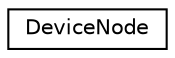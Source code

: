 digraph "Graphical Class Hierarchy"
{
 // INTERACTIVE_SVG=YES
  edge [fontname="Helvetica",fontsize="10",labelfontname="Helvetica",labelfontsize="10"];
  node [fontname="Helvetica",fontsize="10",shape=record];
  rankdir="LR";
  Node1 [label="DeviceNode",height=0.2,width=0.4,color="black", fillcolor="white", style="filled",URL="$class_device_node.html",tooltip="The class used to describle a device, containing device&#39;s object reference, label, software profile and properties, and device manager which the device belongs to. "];
}
